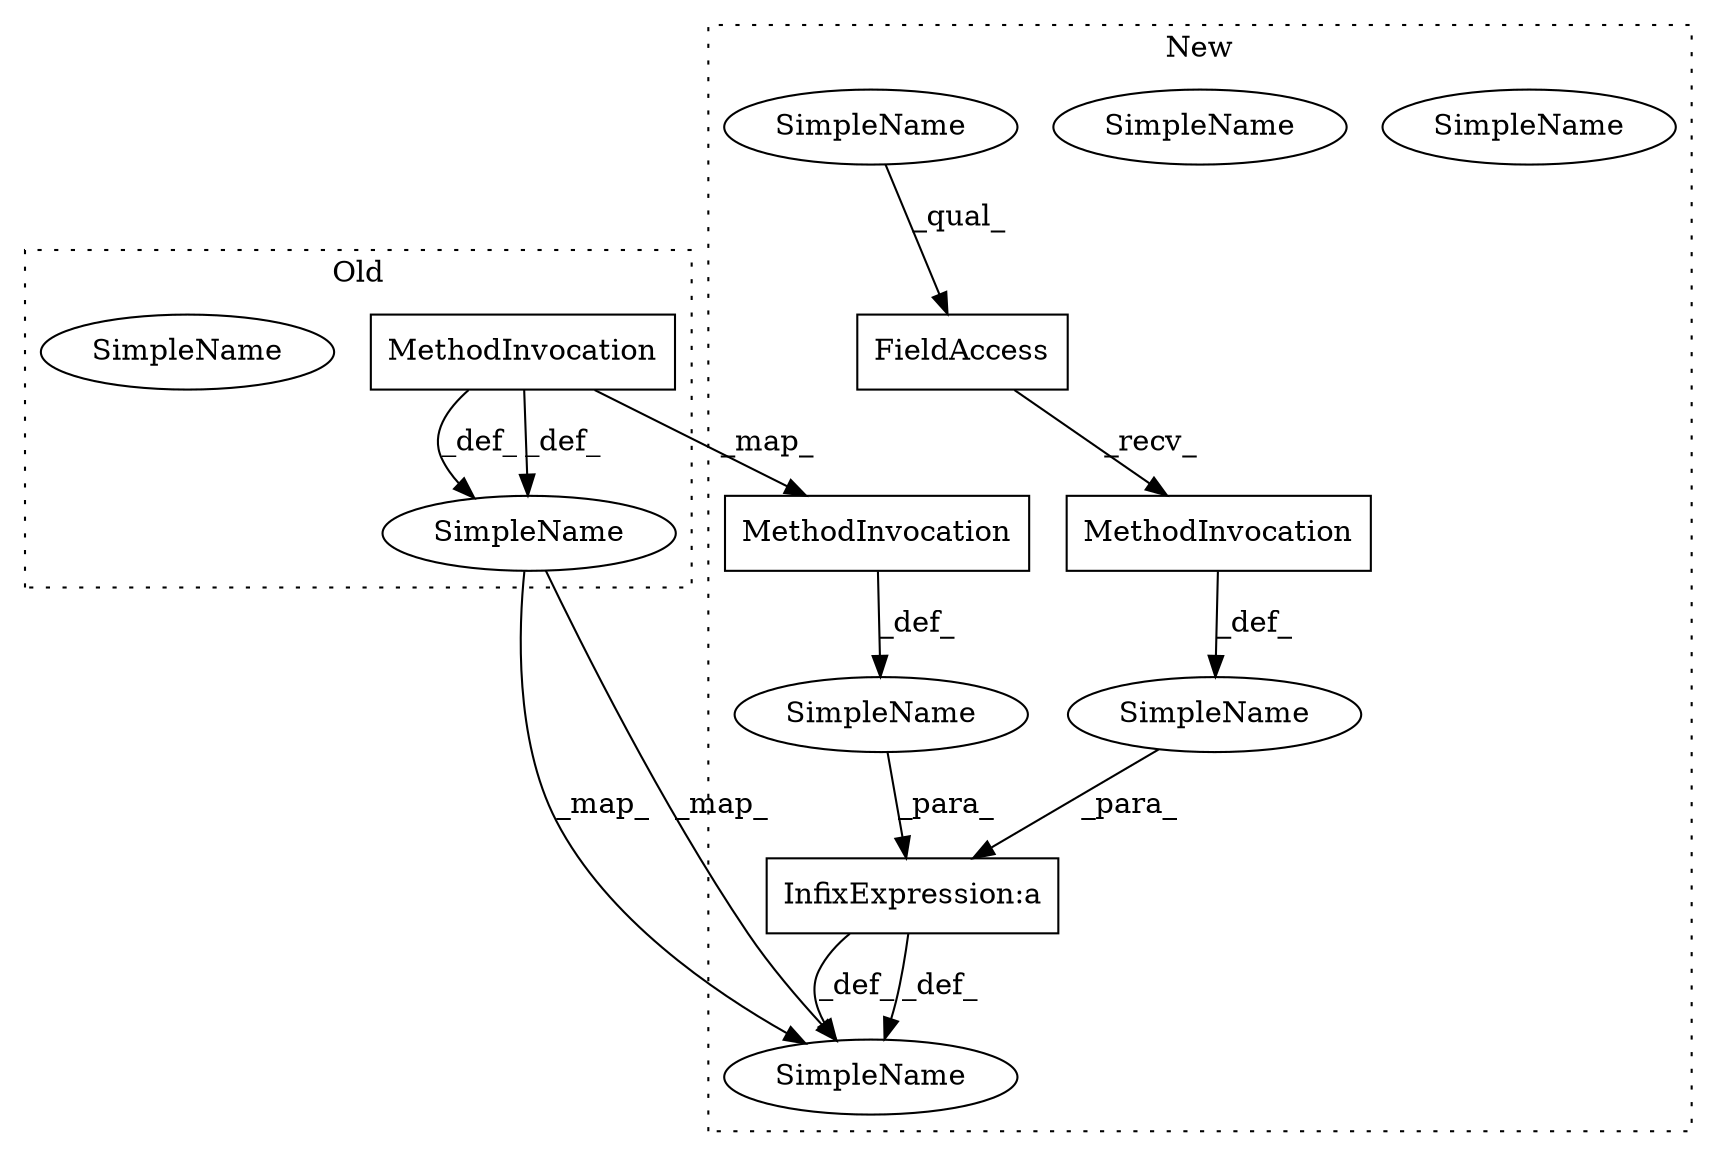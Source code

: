 digraph G {
subgraph cluster0 {
4 [label="MethodInvocation" a="32" s="4158,4168" l="5,1" shape="box"];
11 [label="SimpleName" a="42" s="4139" l="4" shape="ellipse"];
12 [label="SimpleName" a="42" s="4139" l="4" shape="ellipse"];
label = "Old";
style="dotted";
}
subgraph cluster1 {
1 [label="FieldAccess" a="22" s="4172" l="13" shape="box"];
2 [label="MethodInvocation" a="32" s="4186,4191" l="4,1" shape="box"];
3 [label="MethodInvocation" a="32" s="4159,4168" l="4,1" shape="box"];
5 [label="SimpleName" a="42" s="4139" l="4" shape="ellipse"];
6 [label="SimpleName" a="42" s="4172" l="5" shape="ellipse"];
7 [label="SimpleName" a="42" s="" l="" shape="ellipse"];
8 [label="SimpleName" a="42" s="4139" l="4" shape="ellipse"];
9 [label="SimpleName" a="42" s="" l="" shape="ellipse"];
10 [label="SimpleName" a="42" s="4172" l="5" shape="ellipse"];
13 [label="InfixExpression:a" a="27" s="4169" l="3" shape="box"];
label = "New";
style="dotted";
}
1 -> 2 [label="_recv_"];
2 -> 7 [label="_def_"];
3 -> 9 [label="_def_"];
4 -> 3 [label="_map_"];
4 -> 11 [label="_def_"];
4 -> 11 [label="_def_"];
7 -> 13 [label="_para_"];
9 -> 13 [label="_para_"];
10 -> 1 [label="_qual_"];
11 -> 8 [label="_map_"];
11 -> 8 [label="_map_"];
13 -> 8 [label="_def_"];
13 -> 8 [label="_def_"];
}